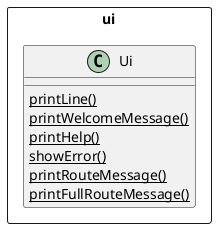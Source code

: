 @startuml

Rectangle ui {
class Ui {
{static} printLine()
{static} printWelcomeMessage()
{static} printHelp()
{static} showError()
{static} printRouteMessage()
{static} printFullRouteMessage()
}

@enduml